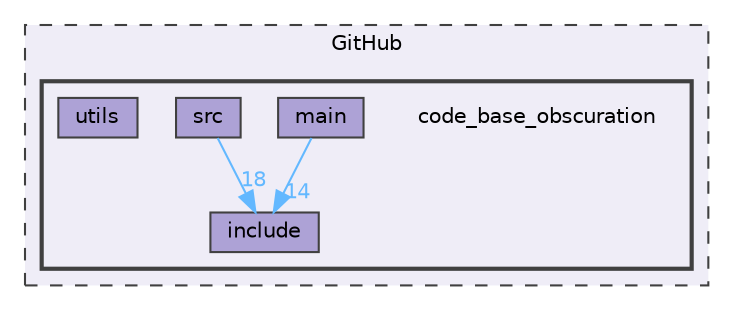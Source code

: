 digraph "C:/Users/Katia/Documents/GitHub/code_base_obscuration"
{
 // LATEX_PDF_SIZE
  bgcolor="transparent";
  edge [fontname=Helvetica,fontsize=10,labelfontname=Helvetica,labelfontsize=10];
  node [fontname=Helvetica,fontsize=10,shape=box,height=0.2,width=0.4];
  compound=true
  subgraph clusterdir_e5fbe6d2783ccd4c93c7856d92d7be6e {
    graph [ bgcolor="#efedf7", pencolor="grey25", label="GitHub", fontname=Helvetica,fontsize=10 style="filled,dashed", URL="dir_e5fbe6d2783ccd4c93c7856d92d7be6e.html",tooltip=""]
  subgraph clusterdir_66fc73b60c91c9de6d82ed892c8866c1 {
    graph [ bgcolor="#efedf7", pencolor="grey25", label="", fontname=Helvetica,fontsize=10 style="filled,bold", URL="dir_66fc73b60c91c9de6d82ed892c8866c1.html",tooltip=""]
    dir_66fc73b60c91c9de6d82ed892c8866c1 [shape=plaintext, label="code_base_obscuration"];
  dir_235dc5c59b87e38be3bd5a5d049b3fd6 [label="include", fillcolor="#ada2d6", color="grey25", style="filled", URL="dir_235dc5c59b87e38be3bd5a5d049b3fd6.html",tooltip=""];
  dir_ad85657f688d077a0dceea477125f51f [label="main", fillcolor="#ada2d6", color="grey25", style="filled", URL="dir_ad85657f688d077a0dceea477125f51f.html",tooltip=""];
  dir_de497fe2d273bccf4e649c4f7fe22a48 [label="src", fillcolor="#ada2d6", color="grey25", style="filled", URL="dir_de497fe2d273bccf4e649c4f7fe22a48.html",tooltip=""];
  dir_3b96e648030be6e1787304772a781cc6 [label="utils", fillcolor="#ada2d6", color="grey25", style="filled", URL="dir_3b96e648030be6e1787304772a781cc6.html",tooltip=""];
  }
  }
  dir_ad85657f688d077a0dceea477125f51f->dir_235dc5c59b87e38be3bd5a5d049b3fd6 [headlabel="14", labeldistance=1.5 headhref="dir_000020_000016.html" href="dir_000020_000016.html" color="steelblue1" fontcolor="steelblue1"];
  dir_de497fe2d273bccf4e649c4f7fe22a48->dir_235dc5c59b87e38be3bd5a5d049b3fd6 [headlabel="18", labeldistance=1.5 headhref="dir_000033_000016.html" href="dir_000033_000016.html" color="steelblue1" fontcolor="steelblue1"];
}
